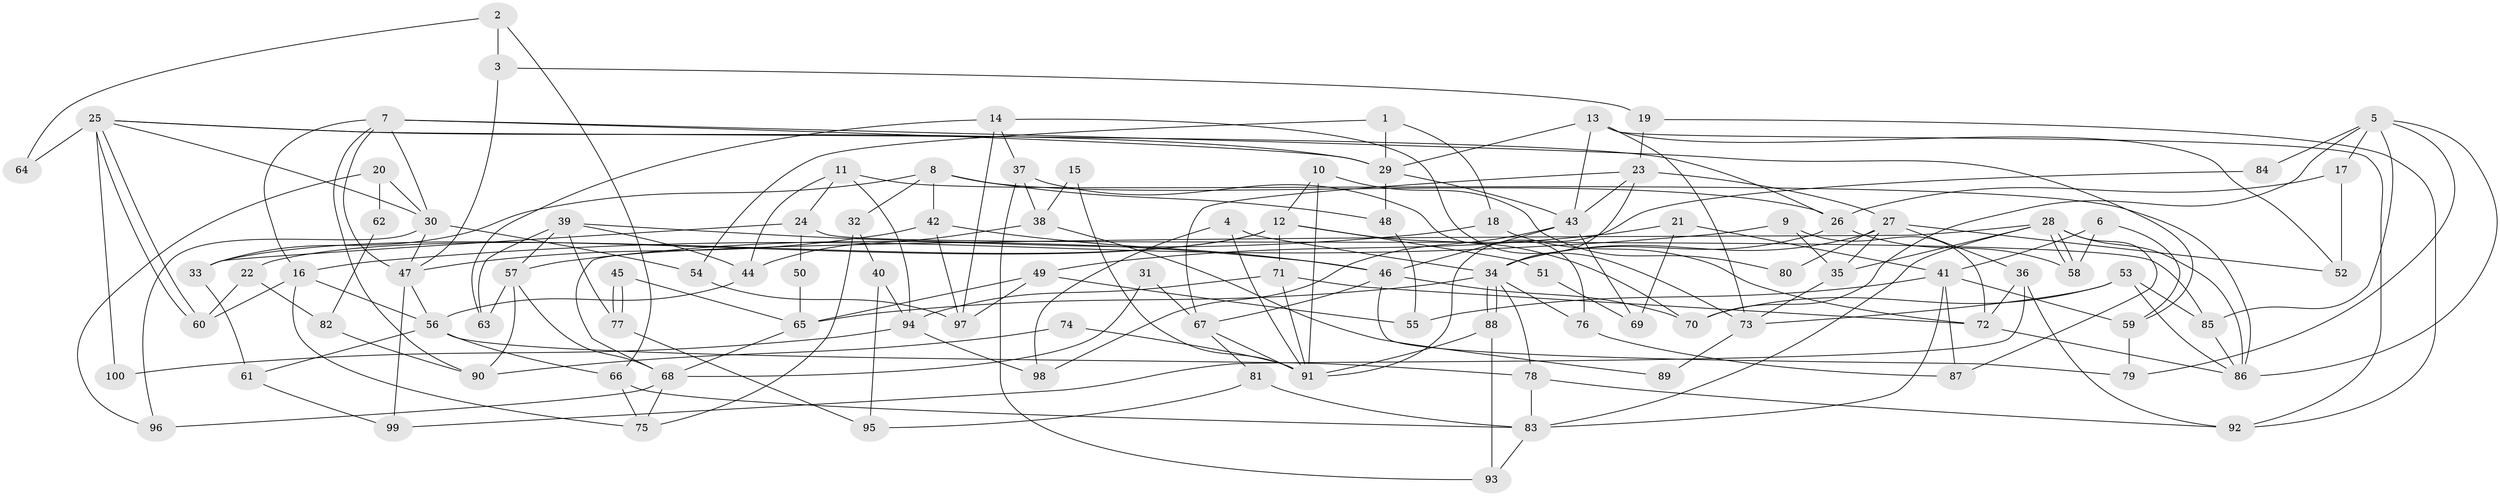 // Generated by graph-tools (version 1.1) at 2025/11/02/21/25 10:11:13]
// undirected, 100 vertices, 200 edges
graph export_dot {
graph [start="1"]
  node [color=gray90,style=filled];
  1;
  2;
  3;
  4;
  5;
  6;
  7;
  8;
  9;
  10;
  11;
  12;
  13;
  14;
  15;
  16;
  17;
  18;
  19;
  20;
  21;
  22;
  23;
  24;
  25;
  26;
  27;
  28;
  29;
  30;
  31;
  32;
  33;
  34;
  35;
  36;
  37;
  38;
  39;
  40;
  41;
  42;
  43;
  44;
  45;
  46;
  47;
  48;
  49;
  50;
  51;
  52;
  53;
  54;
  55;
  56;
  57;
  58;
  59;
  60;
  61;
  62;
  63;
  64;
  65;
  66;
  67;
  68;
  69;
  70;
  71;
  72;
  73;
  74;
  75;
  76;
  77;
  78;
  79;
  80;
  81;
  82;
  83;
  84;
  85;
  86;
  87;
  88;
  89;
  90;
  91;
  92;
  93;
  94;
  95;
  96;
  97;
  98;
  99;
  100;
  1 -- 29;
  1 -- 54;
  1 -- 18;
  2 -- 66;
  2 -- 3;
  2 -- 64;
  3 -- 19;
  3 -- 47;
  4 -- 34;
  4 -- 98;
  4 -- 91;
  5 -- 85;
  5 -- 70;
  5 -- 17;
  5 -- 79;
  5 -- 84;
  5 -- 86;
  6 -- 58;
  6 -- 41;
  6 -- 59;
  7 -- 30;
  7 -- 59;
  7 -- 16;
  7 -- 29;
  7 -- 47;
  7 -- 90;
  8 -- 42;
  8 -- 26;
  8 -- 32;
  8 -- 33;
  8 -- 48;
  9 -- 35;
  9 -- 16;
  9 -- 72;
  10 -- 12;
  10 -- 91;
  10 -- 80;
  11 -- 44;
  11 -- 24;
  11 -- 86;
  11 -- 94;
  12 -- 33;
  12 -- 71;
  12 -- 22;
  12 -- 51;
  12 -- 70;
  13 -- 92;
  13 -- 43;
  13 -- 29;
  13 -- 52;
  13 -- 73;
  14 -- 37;
  14 -- 73;
  14 -- 63;
  14 -- 97;
  15 -- 91;
  15 -- 38;
  16 -- 56;
  16 -- 60;
  16 -- 75;
  17 -- 26;
  17 -- 52;
  18 -- 72;
  18 -- 57;
  19 -- 23;
  19 -- 92;
  20 -- 30;
  20 -- 96;
  20 -- 62;
  21 -- 49;
  21 -- 41;
  21 -- 69;
  22 -- 60;
  22 -- 82;
  23 -- 27;
  23 -- 34;
  23 -- 43;
  23 -- 67;
  24 -- 33;
  24 -- 85;
  24 -- 50;
  25 -- 60;
  25 -- 60;
  25 -- 29;
  25 -- 26;
  25 -- 30;
  25 -- 64;
  25 -- 100;
  26 -- 34;
  26 -- 58;
  27 -- 52;
  27 -- 35;
  27 -- 34;
  27 -- 36;
  27 -- 80;
  28 -- 58;
  28 -- 58;
  28 -- 86;
  28 -- 35;
  28 -- 68;
  28 -- 83;
  28 -- 87;
  29 -- 43;
  29 -- 48;
  30 -- 47;
  30 -- 54;
  30 -- 96;
  31 -- 67;
  31 -- 68;
  32 -- 75;
  32 -- 40;
  33 -- 61;
  34 -- 88;
  34 -- 88;
  34 -- 65;
  34 -- 76;
  34 -- 78;
  35 -- 73;
  36 -- 72;
  36 -- 92;
  36 -- 99;
  37 -- 93;
  37 -- 76;
  37 -- 38;
  38 -- 44;
  38 -- 89;
  39 -- 46;
  39 -- 63;
  39 -- 44;
  39 -- 57;
  39 -- 77;
  40 -- 94;
  40 -- 95;
  41 -- 59;
  41 -- 83;
  41 -- 55;
  41 -- 87;
  42 -- 46;
  42 -- 97;
  42 -- 47;
  43 -- 46;
  43 -- 69;
  43 -- 98;
  44 -- 56;
  45 -- 77;
  45 -- 77;
  45 -- 65;
  46 -- 67;
  46 -- 70;
  46 -- 79;
  47 -- 56;
  47 -- 99;
  48 -- 55;
  49 -- 55;
  49 -- 65;
  49 -- 97;
  50 -- 65;
  51 -- 69;
  53 -- 86;
  53 -- 70;
  53 -- 73;
  53 -- 85;
  54 -- 97;
  56 -- 78;
  56 -- 61;
  56 -- 66;
  57 -- 63;
  57 -- 68;
  57 -- 90;
  59 -- 79;
  61 -- 99;
  62 -- 82;
  65 -- 68;
  66 -- 75;
  66 -- 83;
  67 -- 81;
  67 -- 91;
  68 -- 75;
  68 -- 96;
  71 -- 72;
  71 -- 91;
  71 -- 94;
  72 -- 86;
  73 -- 89;
  74 -- 90;
  74 -- 91;
  76 -- 87;
  77 -- 95;
  78 -- 83;
  78 -- 92;
  81 -- 95;
  81 -- 83;
  82 -- 90;
  83 -- 93;
  84 -- 91;
  85 -- 86;
  88 -- 91;
  88 -- 93;
  94 -- 98;
  94 -- 100;
}

